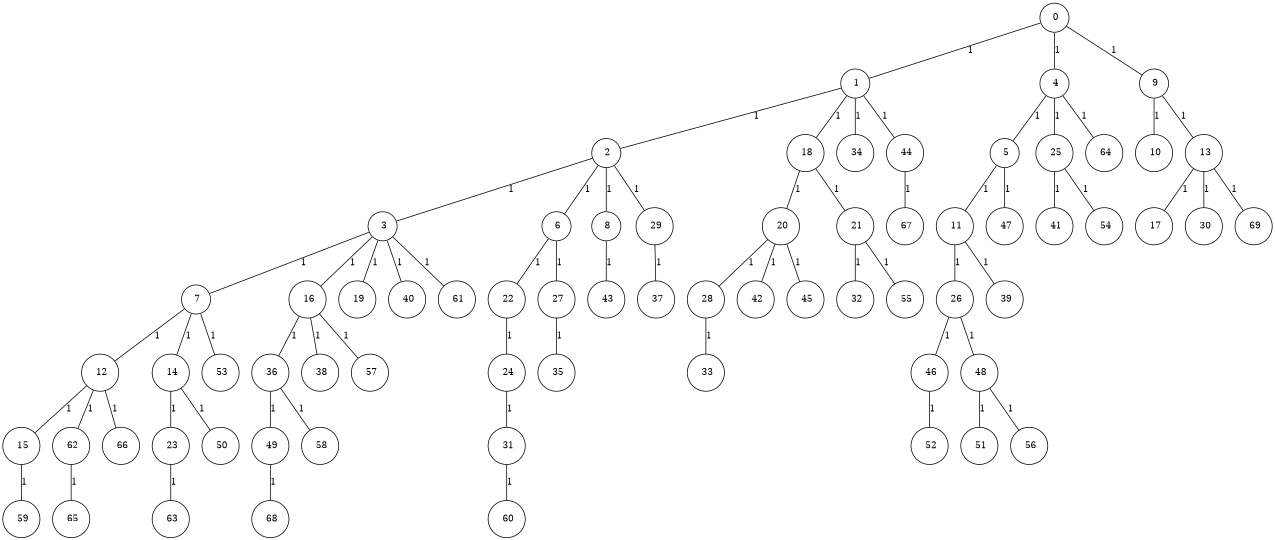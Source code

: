 graph G {
size="8.5,11;"
ratio = "expand;"
fixedsize="true;"
overlap="scale;"
node[shape=circle,width=.12,hight=.12,fontsize=12]
edge[fontsize=12]

0[label=" 0" color=black, pos="2.3072453,0.93314146!"];
1[label=" 1" color=black, pos="0.30292801,1.110002!"];
2[label=" 2" color=black, pos="2.321187,2.8920619!"];
3[label=" 3" color=black, pos="0.48967273,2.5420189!"];
4[label=" 4" color=black, pos="0.65842005,1.3753624!"];
5[label=" 5" color=black, pos="1.8742126,0.7089338!"];
6[label=" 6" color=black, pos="0.31533747,0.37274751!"];
7[label=" 7" color=black, pos="0.38733554,1.8673961!"];
8[label=" 8" color=black, pos="1.7809889,2.3338445!"];
9[label=" 9" color=black, pos="2.2043978,0.99044806!"];
10[label=" 10" color=black, pos="0.76415456,0.3492607!"];
11[label=" 11" color=black, pos="0.9721808,0.41852429!"];
12[label=" 12" color=black, pos="0.82640919,1.1412148!"];
13[label=" 13" color=black, pos="1.743694,2.2813571!"];
14[label=" 14" color=black, pos="1.6224591,0.47325201!"];
15[label=" 15" color=black, pos="1.7039215,0.70437549!"];
16[label=" 16" color=black, pos="1.1411856,0.56882736!"];
17[label=" 17" color=black, pos="1.4820664,1.8711683!"];
18[label=" 18" color=black, pos="2.4417854,1.5000483!"];
19[label=" 19" color=black, pos="0.11170859,0.044567061!"];
20[label=" 20" color=black, pos="1.7124592,2.6387396!"];
21[label=" 21" color=black, pos="2.0359305,0.51518475!"];
22[label=" 22" color=black, pos="2.5742012,2.6681843!"];
23[label=" 23" color=black, pos="0.32908485,2.7630332!"];
24[label=" 24" color=black, pos="2.4107798,0.81585391!"];
25[label=" 25" color=black, pos="0.89113594,1.1390672!"];
26[label=" 26" color=black, pos="0.90745127,2.7468876!"];
27[label=" 27" color=black, pos="2.5576881,0.95727765!"];
28[label=" 28" color=black, pos="2.9772365,2.7263006!"];
29[label=" 29" color=black, pos="0.51611388,0.67155659!"];
30[label=" 30" color=black, pos="2.2299221,1.3684378!"];
31[label=" 31" color=black, pos="2.7123007,2.0292774!"];
32[label=" 32" color=black, pos="0.4633315,0.015926657!"];
33[label=" 33" color=black, pos="2.5321535,0.6873888!"];
34[label=" 34" color=black, pos="1.7941093,1.4587647!"];
35[label=" 35" color=black, pos="2.225731,0.62194471!"];
36[label=" 36" color=black, pos="0.012059534,2.2161345!"];
37[label=" 37" color=black, pos="2.5897306,0.6184885!"];
38[label=" 38" color=black, pos="1.227432,2.3786596!"];
39[label=" 39" color=black, pos="1.1183973,0.062813105!"];
40[label=" 40" color=black, pos="0.25306821,1.9361963!"];
41[label=" 41" color=black, pos="2.2337336,0.22482652!"];
42[label=" 42" color=black, pos="1.0578614,0.37964037!"];
43[label=" 43" color=black, pos="1.0996335,1.4865599!"];
44[label=" 44" color=black, pos="2.3498303,1.6398664!"];
45[label=" 45" color=black, pos="1.5903855,2.7592136!"];
46[label=" 46" color=black, pos="0.24528124,2.7575501!"];
47[label=" 47" color=black, pos="2.54581,0.94540735!"];
48[label=" 48" color=black, pos="0.89910297,2.5841!"];
49[label=" 49" color=black, pos="2.5051887,1.1606795!"];
50[label=" 50" color=black, pos="1.4925177,0.84664253!"];
51[label=" 51" color=black, pos="2.541905,1.7038441!"];
52[label=" 52" color=black, pos="0.035896896,0.83129626!"];
53[label=" 53" color=black, pos="1.6020655,1.4440998!"];
54[label=" 54" color=black, pos="1.7283829,0.21102528!"];
55[label=" 55" color=black, pos="1.0220132,0.073071208!"];
56[label=" 56" color=black, pos="1.0380362,2.0539527!"];
57[label=" 57" color=black, pos="0.46609767,1.106275!"];
58[label=" 58" color=black, pos="0.75495218,1.5507665!"];
59[label=" 59" color=black, pos="2.28612,1.1885925!"];
60[label=" 60" color=black, pos="2.5983212,1.9482993!"];
61[label=" 61" color=black, pos="2.6103986,2.0477334!"];
62[label=" 62" color=black, pos="2.5940491,1.6129745!"];
63[label=" 63" color=black, pos="0.4151913,0.53717836!"];
64[label=" 64" color=black, pos="0.34321687,2.9964524!"];
65[label=" 65" color=black, pos="2.8057633,2.7679299!"];
66[label=" 66" color=black, pos="1.055645,2.8575727!"];
67[label=" 67" color=black, pos="2.5733069,0.66378188!"];
68[label=" 68" color=black, pos="2.066054,1.3720148!"];
69[label=" 69" color=black, pos="2.0044803,0.015234075!"];
0--1[label="1"]
0--4[label="1"]
0--9[label="1"]
1--2[label="1"]
1--18[label="1"]
1--34[label="1"]
1--44[label="1"]
2--3[label="1"]
2--6[label="1"]
2--8[label="1"]
2--29[label="1"]
3--7[label="1"]
3--16[label="1"]
3--19[label="1"]
3--40[label="1"]
3--61[label="1"]
4--5[label="1"]
4--25[label="1"]
4--64[label="1"]
5--11[label="1"]
5--47[label="1"]
6--22[label="1"]
6--27[label="1"]
7--12[label="1"]
7--14[label="1"]
7--53[label="1"]
8--43[label="1"]
9--10[label="1"]
9--13[label="1"]
11--26[label="1"]
11--39[label="1"]
12--15[label="1"]
12--62[label="1"]
12--66[label="1"]
13--17[label="1"]
13--30[label="1"]
13--69[label="1"]
14--23[label="1"]
14--50[label="1"]
15--59[label="1"]
16--36[label="1"]
16--38[label="1"]
16--57[label="1"]
18--20[label="1"]
18--21[label="1"]
20--28[label="1"]
20--42[label="1"]
20--45[label="1"]
21--32[label="1"]
21--55[label="1"]
22--24[label="1"]
23--63[label="1"]
24--31[label="1"]
25--41[label="1"]
25--54[label="1"]
26--46[label="1"]
26--48[label="1"]
27--35[label="1"]
28--33[label="1"]
29--37[label="1"]
31--60[label="1"]
36--49[label="1"]
36--58[label="1"]
44--67[label="1"]
46--52[label="1"]
48--51[label="1"]
48--56[label="1"]
49--68[label="1"]
62--65[label="1"]

}
